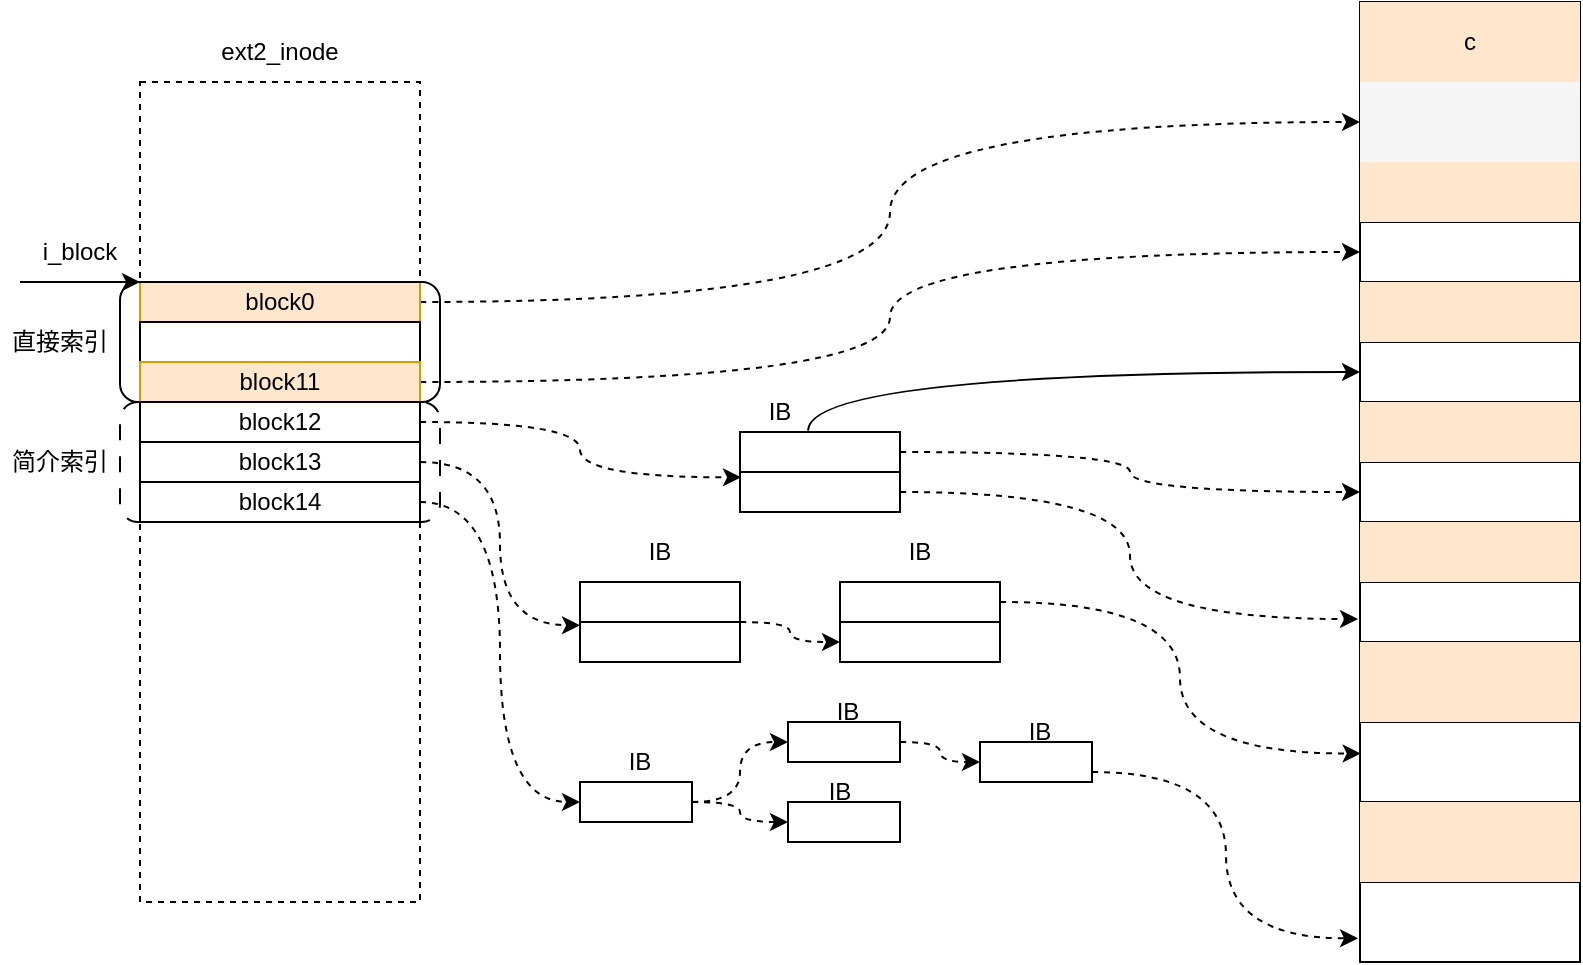 <mxfile version="21.6.8" type="github">
  <diagram name="第 1 页" id="Mk4qZJwuS4O86GVY87Fy">
    <mxGraphModel dx="951" dy="527" grid="1" gridSize="10" guides="1" tooltips="1" connect="1" arrows="1" fold="1" page="1" pageScale="1" pageWidth="827" pageHeight="1169" math="0" shadow="0">
      <root>
        <mxCell id="0" />
        <mxCell id="1" parent="0" />
        <mxCell id="uffVNCG3sJUOk8nG_h7q-1" value="" style="whiteSpace=wrap;html=1;dashed=1;" vertex="1" parent="1">
          <mxGeometry x="80" y="100" width="140" height="410" as="geometry" />
        </mxCell>
        <mxCell id="uffVNCG3sJUOk8nG_h7q-2" value="ext2_inode" style="text;strokeColor=none;align=center;fillColor=none;html=1;verticalAlign=middle;whiteSpace=wrap;rounded=0;" vertex="1" parent="1">
          <mxGeometry x="120" y="70" width="60" height="30" as="geometry" />
        </mxCell>
        <mxCell id="uffVNCG3sJUOk8nG_h7q-43" style="edgeStyle=orthogonalEdgeStyle;rounded=0;orthogonalLoop=1;jettySize=auto;html=1;entryX=0;entryY=0.5;entryDx=0;entryDy=0;curved=1;exitX=1;exitY=0.5;exitDx=0;exitDy=0;dashed=1;" edge="1" parent="1" source="uffVNCG3sJUOk8nG_h7q-3" target="uffVNCG3sJUOk8nG_h7q-21">
          <mxGeometry relative="1" as="geometry" />
        </mxCell>
        <mxCell id="uffVNCG3sJUOk8nG_h7q-3" value="block0" style="rounded=0;whiteSpace=wrap;html=1;fillColor=#ffe6cc;strokeColor=#d79b00;" vertex="1" parent="1">
          <mxGeometry x="80" y="200" width="140" height="20" as="geometry" />
        </mxCell>
        <mxCell id="uffVNCG3sJUOk8nG_h7q-4" value="" style="rounded=0;whiteSpace=wrap;html=1;" vertex="1" parent="1">
          <mxGeometry x="80" y="220" width="140" height="20" as="geometry" />
        </mxCell>
        <mxCell id="uffVNCG3sJUOk8nG_h7q-44" style="edgeStyle=orthogonalEdgeStyle;rounded=0;orthogonalLoop=1;jettySize=auto;html=1;exitX=1;exitY=0.5;exitDx=0;exitDy=0;curved=1;dashed=1;" edge="1" parent="1" source="uffVNCG3sJUOk8nG_h7q-5" target="uffVNCG3sJUOk8nG_h7q-25">
          <mxGeometry relative="1" as="geometry" />
        </mxCell>
        <mxCell id="uffVNCG3sJUOk8nG_h7q-5" value="block11" style="rounded=0;whiteSpace=wrap;html=1;fillColor=#ffe6cc;strokeColor=#d79b00;" vertex="1" parent="1">
          <mxGeometry x="80" y="240" width="140" height="20" as="geometry" />
        </mxCell>
        <mxCell id="uffVNCG3sJUOk8nG_h7q-6" value="" style="rounded=1;whiteSpace=wrap;html=1;fillColor=none;" vertex="1" parent="1">
          <mxGeometry x="70" y="200" width="160" height="60" as="geometry" />
        </mxCell>
        <mxCell id="uffVNCG3sJUOk8nG_h7q-50" style="edgeStyle=orthogonalEdgeStyle;rounded=0;orthogonalLoop=1;jettySize=auto;html=1;exitX=1;exitY=0.5;exitDx=0;exitDy=0;entryX=0.006;entryY=0.133;entryDx=0;entryDy=0;entryPerimeter=0;curved=1;dashed=1;" edge="1" parent="1" source="uffVNCG3sJUOk8nG_h7q-8" target="uffVNCG3sJUOk8nG_h7q-48">
          <mxGeometry relative="1" as="geometry" />
        </mxCell>
        <mxCell id="uffVNCG3sJUOk8nG_h7q-8" value="block12" style="rounded=0;whiteSpace=wrap;html=1;" vertex="1" parent="1">
          <mxGeometry x="80" y="260" width="140" height="20" as="geometry" />
        </mxCell>
        <mxCell id="uffVNCG3sJUOk8nG_h7q-67" style="edgeStyle=orthogonalEdgeStyle;rounded=0;orthogonalLoop=1;jettySize=auto;html=1;exitX=1;exitY=0.5;exitDx=0;exitDy=0;entryX=0;entryY=0.081;entryDx=0;entryDy=0;entryPerimeter=0;dashed=1;curved=1;" edge="1" parent="1" source="uffVNCG3sJUOk8nG_h7q-9" target="uffVNCG3sJUOk8nG_h7q-59">
          <mxGeometry relative="1" as="geometry" />
        </mxCell>
        <mxCell id="uffVNCG3sJUOk8nG_h7q-9" value="block13" style="rounded=0;whiteSpace=wrap;html=1;" vertex="1" parent="1">
          <mxGeometry x="80" y="280" width="140" height="20" as="geometry" />
        </mxCell>
        <mxCell id="uffVNCG3sJUOk8nG_h7q-103" style="edgeStyle=orthogonalEdgeStyle;rounded=0;orthogonalLoop=1;jettySize=auto;html=1;exitX=1;exitY=0.5;exitDx=0;exitDy=0;entryX=0;entryY=0.5;entryDx=0;entryDy=0;curved=1;dashed=1;" edge="1" parent="1" source="uffVNCG3sJUOk8nG_h7q-10" target="uffVNCG3sJUOk8nG_h7q-104">
          <mxGeometry relative="1" as="geometry">
            <mxPoint x="280" y="460.0" as="targetPoint" />
          </mxGeometry>
        </mxCell>
        <mxCell id="uffVNCG3sJUOk8nG_h7q-10" value="block14" style="rounded=0;whiteSpace=wrap;html=1;" vertex="1" parent="1">
          <mxGeometry x="80" y="300" width="140" height="20" as="geometry" />
        </mxCell>
        <mxCell id="uffVNCG3sJUOk8nG_h7q-11" value="" style="rounded=1;whiteSpace=wrap;html=1;fillColor=none;dashed=1;dashPattern=8 8;" vertex="1" parent="1">
          <mxGeometry x="70" y="260" width="160" height="60" as="geometry" />
        </mxCell>
        <mxCell id="uffVNCG3sJUOk8nG_h7q-12" value="" style="edgeStyle=none;orthogonalLoop=1;jettySize=auto;html=1;rounded=0;" edge="1" parent="1">
          <mxGeometry width="80" relative="1" as="geometry">
            <mxPoint x="20" y="200" as="sourcePoint" />
            <mxPoint x="80" y="200" as="targetPoint" />
            <Array as="points" />
          </mxGeometry>
        </mxCell>
        <mxCell id="uffVNCG3sJUOk8nG_h7q-13" value="i_block" style="text;strokeColor=none;align=center;fillColor=none;html=1;verticalAlign=middle;whiteSpace=wrap;rounded=0;" vertex="1" parent="1">
          <mxGeometry x="20" y="170" width="60" height="30" as="geometry" />
        </mxCell>
        <mxCell id="uffVNCG3sJUOk8nG_h7q-14" value="直接索引" style="text;strokeColor=none;align=center;fillColor=none;html=1;verticalAlign=middle;whiteSpace=wrap;rounded=0;" vertex="1" parent="1">
          <mxGeometry x="10" y="215" width="60" height="30" as="geometry" />
        </mxCell>
        <mxCell id="uffVNCG3sJUOk8nG_h7q-16" value="简介索引" style="text;strokeColor=none;align=center;fillColor=none;html=1;verticalAlign=middle;whiteSpace=wrap;rounded=0;" vertex="1" parent="1">
          <mxGeometry x="10" y="275" width="60" height="30" as="geometry" />
        </mxCell>
        <mxCell id="uffVNCG3sJUOk8nG_h7q-18" value="" style="shape=table;startSize=0;container=1;collapsible=0;childLayout=tableLayout;" vertex="1" parent="1">
          <mxGeometry x="690" y="60" width="110" height="480.0" as="geometry" />
        </mxCell>
        <mxCell id="uffVNCG3sJUOk8nG_h7q-19" value="" style="shape=tableRow;horizontal=0;startSize=0;swimlaneHead=0;swimlaneBody=0;strokeColor=inherit;top=0;left=0;bottom=0;right=0;collapsible=0;dropTarget=0;fillColor=none;points=[[0,0.5],[1,0.5]];portConstraint=eastwest;" vertex="1" parent="uffVNCG3sJUOk8nG_h7q-18">
          <mxGeometry width="110" height="40" as="geometry" />
        </mxCell>
        <mxCell id="uffVNCG3sJUOk8nG_h7q-20" value="c" style="shape=partialRectangle;html=1;whiteSpace=wrap;connectable=0;strokeColor=#d79b00;overflow=hidden;fillColor=#ffe6cc;top=0;left=0;bottom=0;right=0;pointerEvents=1;" vertex="1" parent="uffVNCG3sJUOk8nG_h7q-19">
          <mxGeometry width="110" height="40" as="geometry">
            <mxRectangle width="110" height="40" as="alternateBounds" />
          </mxGeometry>
        </mxCell>
        <mxCell id="uffVNCG3sJUOk8nG_h7q-21" value="" style="shape=tableRow;horizontal=0;startSize=0;swimlaneHead=0;swimlaneBody=0;strokeColor=inherit;top=0;left=0;bottom=0;right=0;collapsible=0;dropTarget=0;fillColor=none;points=[[0,0.5],[1,0.5]];portConstraint=eastwest;" vertex="1" parent="uffVNCG3sJUOk8nG_h7q-18">
          <mxGeometry y="40" width="110" height="40" as="geometry" />
        </mxCell>
        <mxCell id="uffVNCG3sJUOk8nG_h7q-22" value="" style="shape=partialRectangle;html=1;whiteSpace=wrap;connectable=0;strokeColor=#666666;overflow=hidden;fillColor=#f5f5f5;top=0;left=0;bottom=0;right=0;pointerEvents=1;fontColor=#333333;" vertex="1" parent="uffVNCG3sJUOk8nG_h7q-21">
          <mxGeometry width="110" height="40" as="geometry">
            <mxRectangle width="110" height="40" as="alternateBounds" />
          </mxGeometry>
        </mxCell>
        <mxCell id="uffVNCG3sJUOk8nG_h7q-23" value="" style="shape=tableRow;horizontal=0;startSize=0;swimlaneHead=0;swimlaneBody=0;strokeColor=inherit;top=0;left=0;bottom=0;right=0;collapsible=0;dropTarget=0;fillColor=none;points=[[0,0.5],[1,0.5]];portConstraint=eastwest;" vertex="1" parent="uffVNCG3sJUOk8nG_h7q-18">
          <mxGeometry y="80" width="110" height="30" as="geometry" />
        </mxCell>
        <mxCell id="uffVNCG3sJUOk8nG_h7q-24" value="" style="shape=partialRectangle;html=1;whiteSpace=wrap;connectable=0;strokeColor=#d79b00;overflow=hidden;fillColor=#ffe6cc;top=0;left=0;bottom=0;right=0;pointerEvents=1;" vertex="1" parent="uffVNCG3sJUOk8nG_h7q-23">
          <mxGeometry width="110" height="30" as="geometry">
            <mxRectangle width="110" height="30" as="alternateBounds" />
          </mxGeometry>
        </mxCell>
        <mxCell id="uffVNCG3sJUOk8nG_h7q-25" value="" style="shape=tableRow;horizontal=0;startSize=0;swimlaneHead=0;swimlaneBody=0;strokeColor=inherit;top=0;left=0;bottom=0;right=0;collapsible=0;dropTarget=0;fillColor=none;points=[[0,0.5],[1,0.5]];portConstraint=eastwest;" vertex="1" parent="uffVNCG3sJUOk8nG_h7q-18">
          <mxGeometry y="110" width="110" height="30" as="geometry" />
        </mxCell>
        <mxCell id="uffVNCG3sJUOk8nG_h7q-26" value="" style="shape=partialRectangle;html=1;whiteSpace=wrap;connectable=0;strokeColor=inherit;overflow=hidden;fillColor=none;top=0;left=0;bottom=0;right=0;pointerEvents=1;" vertex="1" parent="uffVNCG3sJUOk8nG_h7q-25">
          <mxGeometry width="110" height="30" as="geometry">
            <mxRectangle width="110" height="30" as="alternateBounds" />
          </mxGeometry>
        </mxCell>
        <mxCell id="uffVNCG3sJUOk8nG_h7q-27" value="" style="shape=tableRow;horizontal=0;startSize=0;swimlaneHead=0;swimlaneBody=0;strokeColor=inherit;top=0;left=0;bottom=0;right=0;collapsible=0;dropTarget=0;fillColor=none;points=[[0,0.5],[1,0.5]];portConstraint=eastwest;" vertex="1" parent="uffVNCG3sJUOk8nG_h7q-18">
          <mxGeometry y="140" width="110" height="30" as="geometry" />
        </mxCell>
        <mxCell id="uffVNCG3sJUOk8nG_h7q-28" value="" style="shape=partialRectangle;html=1;whiteSpace=wrap;connectable=0;strokeColor=#d79b00;overflow=hidden;fillColor=#ffe6cc;top=0;left=0;bottom=0;right=0;pointerEvents=1;" vertex="1" parent="uffVNCG3sJUOk8nG_h7q-27">
          <mxGeometry width="110" height="30" as="geometry">
            <mxRectangle width="110" height="30" as="alternateBounds" />
          </mxGeometry>
        </mxCell>
        <mxCell id="uffVNCG3sJUOk8nG_h7q-29" value="" style="shape=tableRow;horizontal=0;startSize=0;swimlaneHead=0;swimlaneBody=0;strokeColor=inherit;top=0;left=0;bottom=0;right=0;collapsible=0;dropTarget=0;fillColor=none;points=[[0,0.5],[1,0.5]];portConstraint=eastwest;" vertex="1" parent="uffVNCG3sJUOk8nG_h7q-18">
          <mxGeometry y="170" width="110" height="30" as="geometry" />
        </mxCell>
        <mxCell id="uffVNCG3sJUOk8nG_h7q-30" value="" style="shape=partialRectangle;html=1;whiteSpace=wrap;connectable=0;strokeColor=inherit;overflow=hidden;fillColor=none;top=0;left=0;bottom=0;right=0;pointerEvents=1;dashed=1;dashPattern=8 8;" vertex="1" parent="uffVNCG3sJUOk8nG_h7q-29">
          <mxGeometry width="110" height="30" as="geometry">
            <mxRectangle width="110" height="30" as="alternateBounds" />
          </mxGeometry>
        </mxCell>
        <mxCell id="uffVNCG3sJUOk8nG_h7q-31" value="" style="shape=tableRow;horizontal=0;startSize=0;swimlaneHead=0;swimlaneBody=0;strokeColor=inherit;top=0;left=0;bottom=0;right=0;collapsible=0;dropTarget=0;fillColor=none;points=[[0,0.5],[1,0.5]];portConstraint=eastwest;" vertex="1" parent="uffVNCG3sJUOk8nG_h7q-18">
          <mxGeometry y="200" width="110" height="30" as="geometry" />
        </mxCell>
        <mxCell id="uffVNCG3sJUOk8nG_h7q-32" value="" style="shape=partialRectangle;html=1;whiteSpace=wrap;connectable=0;strokeColor=#d79b00;overflow=hidden;fillColor=#ffe6cc;top=0;left=0;bottom=0;right=0;pointerEvents=1;" vertex="1" parent="uffVNCG3sJUOk8nG_h7q-31">
          <mxGeometry width="110" height="30" as="geometry">
            <mxRectangle width="110" height="30" as="alternateBounds" />
          </mxGeometry>
        </mxCell>
        <mxCell id="uffVNCG3sJUOk8nG_h7q-33" value="" style="shape=tableRow;horizontal=0;startSize=0;swimlaneHead=0;swimlaneBody=0;strokeColor=inherit;top=0;left=0;bottom=0;right=0;collapsible=0;dropTarget=0;fillColor=none;points=[[0,0.5],[1,0.5]];portConstraint=eastwest;" vertex="1" parent="uffVNCG3sJUOk8nG_h7q-18">
          <mxGeometry y="230" width="110" height="30" as="geometry" />
        </mxCell>
        <mxCell id="uffVNCG3sJUOk8nG_h7q-34" value="" style="shape=partialRectangle;html=1;whiteSpace=wrap;connectable=0;strokeColor=inherit;overflow=hidden;fillColor=none;top=0;left=0;bottom=0;right=0;pointerEvents=1;" vertex="1" parent="uffVNCG3sJUOk8nG_h7q-33">
          <mxGeometry width="110" height="30" as="geometry">
            <mxRectangle width="110" height="30" as="alternateBounds" />
          </mxGeometry>
        </mxCell>
        <mxCell id="uffVNCG3sJUOk8nG_h7q-35" value="" style="shape=tableRow;horizontal=0;startSize=0;swimlaneHead=0;swimlaneBody=0;strokeColor=inherit;top=0;left=0;bottom=0;right=0;collapsible=0;dropTarget=0;fillColor=none;points=[[0,0.5],[1,0.5]];portConstraint=eastwest;" vertex="1" parent="uffVNCG3sJUOk8nG_h7q-18">
          <mxGeometry y="260" width="110" height="30" as="geometry" />
        </mxCell>
        <mxCell id="uffVNCG3sJUOk8nG_h7q-36" value="" style="shape=partialRectangle;html=1;whiteSpace=wrap;connectable=0;strokeColor=#d79b00;overflow=hidden;fillColor=#ffe6cc;top=0;left=0;bottom=0;right=0;pointerEvents=1;" vertex="1" parent="uffVNCG3sJUOk8nG_h7q-35">
          <mxGeometry width="110" height="30" as="geometry">
            <mxRectangle width="110" height="30" as="alternateBounds" />
          </mxGeometry>
        </mxCell>
        <mxCell id="uffVNCG3sJUOk8nG_h7q-37" value="" style="shape=tableRow;horizontal=0;startSize=0;swimlaneHead=0;swimlaneBody=0;strokeColor=inherit;top=0;left=0;bottom=0;right=0;collapsible=0;dropTarget=0;fillColor=none;points=[[0,0.5],[1,0.5]];portConstraint=eastwest;" vertex="1" parent="uffVNCG3sJUOk8nG_h7q-18">
          <mxGeometry y="290" width="110" height="30" as="geometry" />
        </mxCell>
        <mxCell id="uffVNCG3sJUOk8nG_h7q-38" value="" style="shape=partialRectangle;html=1;whiteSpace=wrap;connectable=0;strokeColor=inherit;overflow=hidden;fillColor=none;top=0;left=0;bottom=0;right=0;pointerEvents=1;" vertex="1" parent="uffVNCG3sJUOk8nG_h7q-37">
          <mxGeometry width="110" height="30" as="geometry">
            <mxRectangle width="110" height="30" as="alternateBounds" />
          </mxGeometry>
        </mxCell>
        <mxCell id="uffVNCG3sJUOk8nG_h7q-39" value="" style="shape=tableRow;horizontal=0;startSize=0;swimlaneHead=0;swimlaneBody=0;strokeColor=inherit;top=0;left=0;bottom=0;right=0;collapsible=0;dropTarget=0;fillColor=none;points=[[0,0.5],[1,0.5]];portConstraint=eastwest;" vertex="1" parent="uffVNCG3sJUOk8nG_h7q-18">
          <mxGeometry y="320" width="110" height="40" as="geometry" />
        </mxCell>
        <mxCell id="uffVNCG3sJUOk8nG_h7q-40" value="" style="shape=partialRectangle;html=1;whiteSpace=wrap;connectable=0;strokeColor=#d79b00;overflow=hidden;fillColor=#ffe6cc;top=0;left=0;bottom=0;right=0;pointerEvents=1;" vertex="1" parent="uffVNCG3sJUOk8nG_h7q-39">
          <mxGeometry width="110" height="40" as="geometry">
            <mxRectangle width="110" height="40" as="alternateBounds" />
          </mxGeometry>
        </mxCell>
        <mxCell id="uffVNCG3sJUOk8nG_h7q-41" value="" style="shape=tableRow;horizontal=0;startSize=0;swimlaneHead=0;swimlaneBody=0;strokeColor=inherit;top=0;left=0;bottom=0;right=0;collapsible=0;dropTarget=0;fillColor=none;points=[[0,0.5],[1,0.5]];portConstraint=eastwest;" vertex="1" parent="uffVNCG3sJUOk8nG_h7q-18">
          <mxGeometry y="360" width="110" height="40" as="geometry" />
        </mxCell>
        <mxCell id="uffVNCG3sJUOk8nG_h7q-42" value="" style="shape=partialRectangle;html=1;whiteSpace=wrap;connectable=0;strokeColor=inherit;overflow=hidden;fillColor=none;top=0;left=0;bottom=0;right=0;pointerEvents=1;" vertex="1" parent="uffVNCG3sJUOk8nG_h7q-41">
          <mxGeometry width="110" height="40" as="geometry">
            <mxRectangle width="110" height="40" as="alternateBounds" />
          </mxGeometry>
        </mxCell>
        <mxCell id="uffVNCG3sJUOk8nG_h7q-99" style="shape=tableRow;horizontal=0;startSize=0;swimlaneHead=0;swimlaneBody=0;strokeColor=inherit;top=0;left=0;bottom=0;right=0;collapsible=0;dropTarget=0;fillColor=none;points=[[0,0.5],[1,0.5]];portConstraint=eastwest;" vertex="1" parent="uffVNCG3sJUOk8nG_h7q-18">
          <mxGeometry y="400" width="110" height="40" as="geometry" />
        </mxCell>
        <mxCell id="uffVNCG3sJUOk8nG_h7q-100" style="shape=partialRectangle;html=1;whiteSpace=wrap;connectable=0;strokeColor=#d79b00;overflow=hidden;fillColor=#ffe6cc;top=0;left=0;bottom=0;right=0;pointerEvents=1;" vertex="1" parent="uffVNCG3sJUOk8nG_h7q-99">
          <mxGeometry width="110" height="40" as="geometry">
            <mxRectangle width="110" height="40" as="alternateBounds" />
          </mxGeometry>
        </mxCell>
        <mxCell id="uffVNCG3sJUOk8nG_h7q-101" style="shape=tableRow;horizontal=0;startSize=0;swimlaneHead=0;swimlaneBody=0;strokeColor=inherit;top=0;left=0;bottom=0;right=0;collapsible=0;dropTarget=0;fillColor=none;points=[[0,0.5],[1,0.5]];portConstraint=eastwest;" vertex="1" parent="uffVNCG3sJUOk8nG_h7q-18">
          <mxGeometry y="440" width="110" height="40" as="geometry" />
        </mxCell>
        <mxCell id="uffVNCG3sJUOk8nG_h7q-102" style="shape=partialRectangle;html=1;whiteSpace=wrap;connectable=0;strokeColor=inherit;overflow=hidden;fillColor=none;top=0;left=0;bottom=0;right=0;pointerEvents=1;" vertex="1" parent="uffVNCG3sJUOk8nG_h7q-101">
          <mxGeometry width="110" height="40" as="geometry">
            <mxRectangle width="110" height="40" as="alternateBounds" />
          </mxGeometry>
        </mxCell>
        <mxCell id="uffVNCG3sJUOk8nG_h7q-55" style="edgeStyle=orthogonalEdgeStyle;rounded=0;orthogonalLoop=1;jettySize=auto;html=1;exitX=1;exitY=0.75;exitDx=0;exitDy=0;entryX=-0.009;entryY=0.618;entryDx=0;entryDy=0;entryPerimeter=0;dashed=1;curved=1;" edge="1" parent="1" source="uffVNCG3sJUOk8nG_h7q-45" target="uffVNCG3sJUOk8nG_h7q-37">
          <mxGeometry relative="1" as="geometry" />
        </mxCell>
        <mxCell id="uffVNCG3sJUOk8nG_h7q-45" value="" style="shape=table;startSize=0;container=1;collapsible=0;childLayout=tableLayout;" vertex="1" parent="1">
          <mxGeometry x="380" y="275" width="80" height="40.0" as="geometry" />
        </mxCell>
        <mxCell id="uffVNCG3sJUOk8nG_h7q-46" value="" style="shape=tableRow;horizontal=0;startSize=0;swimlaneHead=0;swimlaneBody=0;strokeColor=inherit;top=0;left=0;bottom=0;right=0;collapsible=0;dropTarget=0;fillColor=none;points=[[0,0.5],[1,0.5]];portConstraint=eastwest;" vertex="1" parent="uffVNCG3sJUOk8nG_h7q-45">
          <mxGeometry width="80" height="20" as="geometry" />
        </mxCell>
        <mxCell id="uffVNCG3sJUOk8nG_h7q-47" value="" style="shape=partialRectangle;html=1;whiteSpace=wrap;connectable=0;strokeColor=inherit;overflow=hidden;fillColor=none;top=0;left=0;bottom=0;right=0;pointerEvents=1;" vertex="1" parent="uffVNCG3sJUOk8nG_h7q-46">
          <mxGeometry width="80" height="20" as="geometry">
            <mxRectangle width="80" height="20" as="alternateBounds" />
          </mxGeometry>
        </mxCell>
        <mxCell id="uffVNCG3sJUOk8nG_h7q-48" value="" style="shape=tableRow;horizontal=0;startSize=0;swimlaneHead=0;swimlaneBody=0;strokeColor=inherit;top=0;left=0;bottom=0;right=0;collapsible=0;dropTarget=0;fillColor=none;points=[[0,0.5],[1,0.5]];portConstraint=eastwest;" vertex="1" parent="uffVNCG3sJUOk8nG_h7q-45">
          <mxGeometry y="20" width="80" height="20" as="geometry" />
        </mxCell>
        <mxCell id="uffVNCG3sJUOk8nG_h7q-49" value="" style="shape=partialRectangle;html=1;whiteSpace=wrap;connectable=0;strokeColor=inherit;overflow=hidden;fillColor=none;top=0;left=0;bottom=0;right=0;pointerEvents=1;" vertex="1" parent="uffVNCG3sJUOk8nG_h7q-48">
          <mxGeometry width="80" height="20" as="geometry">
            <mxRectangle width="80" height="20" as="alternateBounds" />
          </mxGeometry>
        </mxCell>
        <mxCell id="uffVNCG3sJUOk8nG_h7q-52" value="" style="edgeStyle=orthogonalEdgeStyle;orthogonalLoop=1;jettySize=auto;html=1;rounded=0;entryX=0;entryY=0.5;entryDx=0;entryDy=0;curved=1;" edge="1" parent="1" target="uffVNCG3sJUOk8nG_h7q-29">
          <mxGeometry width="80" relative="1" as="geometry">
            <mxPoint x="414" y="274.31" as="sourcePoint" />
            <mxPoint x="494" y="274.31" as="targetPoint" />
          </mxGeometry>
        </mxCell>
        <mxCell id="uffVNCG3sJUOk8nG_h7q-53" value="IB" style="text;strokeColor=none;align=center;fillColor=none;html=1;verticalAlign=middle;whiteSpace=wrap;rounded=0;" vertex="1" parent="1">
          <mxGeometry x="370" y="250" width="60" height="30" as="geometry" />
        </mxCell>
        <mxCell id="uffVNCG3sJUOk8nG_h7q-54" style="edgeStyle=orthogonalEdgeStyle;rounded=0;orthogonalLoop=1;jettySize=auto;html=1;entryX=0;entryY=0.5;entryDx=0;entryDy=0;curved=1;dashed=1;" edge="1" parent="1" source="uffVNCG3sJUOk8nG_h7q-46" target="uffVNCG3sJUOk8nG_h7q-33">
          <mxGeometry relative="1" as="geometry" />
        </mxCell>
        <mxCell id="uffVNCG3sJUOk8nG_h7q-69" style="edgeStyle=orthogonalEdgeStyle;rounded=0;orthogonalLoop=1;jettySize=auto;html=1;entryX=0;entryY=0.5;entryDx=0;entryDy=0;dashed=1;curved=1;" edge="1" parent="1" source="uffVNCG3sJUOk8nG_h7q-56" target="uffVNCG3sJUOk8nG_h7q-65">
          <mxGeometry relative="1" as="geometry">
            <mxPoint x="420" y="370.0" as="targetPoint" />
          </mxGeometry>
        </mxCell>
        <mxCell id="uffVNCG3sJUOk8nG_h7q-56" value="" style="shape=table;startSize=0;container=1;collapsible=0;childLayout=tableLayout;" vertex="1" parent="1">
          <mxGeometry x="300" y="350" width="80" height="40.0" as="geometry" />
        </mxCell>
        <mxCell id="uffVNCG3sJUOk8nG_h7q-57" value="" style="shape=tableRow;horizontal=0;startSize=0;swimlaneHead=0;swimlaneBody=0;strokeColor=inherit;top=0;left=0;bottom=0;right=0;collapsible=0;dropTarget=0;fillColor=none;points=[[0,0.5],[1,0.5]];portConstraint=eastwest;" vertex="1" parent="uffVNCG3sJUOk8nG_h7q-56">
          <mxGeometry width="80" height="20" as="geometry" />
        </mxCell>
        <mxCell id="uffVNCG3sJUOk8nG_h7q-58" value="" style="shape=partialRectangle;html=1;whiteSpace=wrap;connectable=0;strokeColor=inherit;overflow=hidden;fillColor=none;top=0;left=0;bottom=0;right=0;pointerEvents=1;" vertex="1" parent="uffVNCG3sJUOk8nG_h7q-57">
          <mxGeometry width="80" height="20" as="geometry">
            <mxRectangle width="80" height="20" as="alternateBounds" />
          </mxGeometry>
        </mxCell>
        <mxCell id="uffVNCG3sJUOk8nG_h7q-59" value="" style="shape=tableRow;horizontal=0;startSize=0;swimlaneHead=0;swimlaneBody=0;strokeColor=inherit;top=0;left=0;bottom=0;right=0;collapsible=0;dropTarget=0;fillColor=none;points=[[0,0.5],[1,0.5]];portConstraint=eastwest;" vertex="1" parent="uffVNCG3sJUOk8nG_h7q-56">
          <mxGeometry y="20" width="80" height="20" as="geometry" />
        </mxCell>
        <mxCell id="uffVNCG3sJUOk8nG_h7q-60" value="" style="shape=partialRectangle;html=1;whiteSpace=wrap;connectable=0;strokeColor=inherit;overflow=hidden;fillColor=none;top=0;left=0;bottom=0;right=0;pointerEvents=1;" vertex="1" parent="uffVNCG3sJUOk8nG_h7q-59">
          <mxGeometry width="80" height="20" as="geometry">
            <mxRectangle width="80" height="20" as="alternateBounds" />
          </mxGeometry>
        </mxCell>
        <mxCell id="uffVNCG3sJUOk8nG_h7q-62" value="" style="shape=table;startSize=0;container=1;collapsible=0;childLayout=tableLayout;" vertex="1" parent="1">
          <mxGeometry x="430" y="350" width="80" height="40.0" as="geometry" />
        </mxCell>
        <mxCell id="uffVNCG3sJUOk8nG_h7q-63" value="" style="shape=tableRow;horizontal=0;startSize=0;swimlaneHead=0;swimlaneBody=0;strokeColor=inherit;top=0;left=0;bottom=0;right=0;collapsible=0;dropTarget=0;fillColor=none;points=[[0,0.5],[1,0.5]];portConstraint=eastwest;" vertex="1" parent="uffVNCG3sJUOk8nG_h7q-62">
          <mxGeometry width="80" height="20" as="geometry" />
        </mxCell>
        <mxCell id="uffVNCG3sJUOk8nG_h7q-64" value="" style="shape=partialRectangle;html=1;whiteSpace=wrap;connectable=0;strokeColor=inherit;overflow=hidden;fillColor=none;top=0;left=0;bottom=0;right=0;pointerEvents=1;" vertex="1" parent="uffVNCG3sJUOk8nG_h7q-63">
          <mxGeometry width="80" height="20" as="geometry">
            <mxRectangle width="80" height="20" as="alternateBounds" />
          </mxGeometry>
        </mxCell>
        <mxCell id="uffVNCG3sJUOk8nG_h7q-65" value="" style="shape=tableRow;horizontal=0;startSize=0;swimlaneHead=0;swimlaneBody=0;strokeColor=inherit;top=0;left=0;bottom=0;right=0;collapsible=0;dropTarget=0;fillColor=none;points=[[0,0.5],[1,0.5]];portConstraint=eastwest;" vertex="1" parent="uffVNCG3sJUOk8nG_h7q-62">
          <mxGeometry y="20" width="80" height="20" as="geometry" />
        </mxCell>
        <mxCell id="uffVNCG3sJUOk8nG_h7q-66" value="" style="shape=partialRectangle;html=1;whiteSpace=wrap;connectable=0;strokeColor=inherit;overflow=hidden;fillColor=none;top=0;left=0;bottom=0;right=0;pointerEvents=1;" vertex="1" parent="uffVNCG3sJUOk8nG_h7q-65">
          <mxGeometry width="80" height="20" as="geometry">
            <mxRectangle width="80" height="20" as="alternateBounds" />
          </mxGeometry>
        </mxCell>
        <mxCell id="uffVNCG3sJUOk8nG_h7q-70" value="IB" style="text;strokeColor=none;align=center;fillColor=none;html=1;verticalAlign=middle;whiteSpace=wrap;rounded=0;" vertex="1" parent="1">
          <mxGeometry x="310" y="320" width="60" height="30" as="geometry" />
        </mxCell>
        <mxCell id="uffVNCG3sJUOk8nG_h7q-71" value="IB" style="text;strokeColor=none;align=center;fillColor=none;html=1;verticalAlign=middle;whiteSpace=wrap;rounded=0;" vertex="1" parent="1">
          <mxGeometry x="440" y="320" width="60" height="30" as="geometry" />
        </mxCell>
        <mxCell id="uffVNCG3sJUOk8nG_h7q-72" style="edgeStyle=orthogonalEdgeStyle;rounded=0;orthogonalLoop=1;jettySize=auto;html=1;entryX=0.003;entryY=0.394;entryDx=0;entryDy=0;entryPerimeter=0;dashed=1;curved=1;" edge="1" parent="1" source="uffVNCG3sJUOk8nG_h7q-63" target="uffVNCG3sJUOk8nG_h7q-41">
          <mxGeometry relative="1" as="geometry" />
        </mxCell>
        <mxCell id="uffVNCG3sJUOk8nG_h7q-107" value="" style="edgeStyle=orthogonalEdgeStyle;rounded=0;orthogonalLoop=1;jettySize=auto;html=1;curved=1;dashed=1;entryX=0;entryY=0.5;entryDx=0;entryDy=0;" edge="1" parent="1" source="uffVNCG3sJUOk8nG_h7q-104" target="uffVNCG3sJUOk8nG_h7q-106">
          <mxGeometry relative="1" as="geometry" />
        </mxCell>
        <mxCell id="uffVNCG3sJUOk8nG_h7q-112" style="edgeStyle=orthogonalEdgeStyle;rounded=0;orthogonalLoop=1;jettySize=auto;html=1;exitX=1;exitY=0.5;exitDx=0;exitDy=0;entryX=0;entryY=0.5;entryDx=0;entryDy=0;dashed=1;curved=1;" edge="1" parent="1" source="uffVNCG3sJUOk8nG_h7q-104" target="uffVNCG3sJUOk8nG_h7q-110">
          <mxGeometry relative="1" as="geometry" />
        </mxCell>
        <mxCell id="uffVNCG3sJUOk8nG_h7q-104" value="" style="rounded=0;whiteSpace=wrap;html=1;" vertex="1" parent="1">
          <mxGeometry x="300" y="450" width="56" height="20" as="geometry" />
        </mxCell>
        <mxCell id="uffVNCG3sJUOk8nG_h7q-113" style="edgeStyle=orthogonalEdgeStyle;rounded=0;orthogonalLoop=1;jettySize=auto;html=1;exitX=1;exitY=0.5;exitDx=0;exitDy=0;entryX=0;entryY=0.5;entryDx=0;entryDy=0;curved=1;dashed=1;" edge="1" parent="1" source="uffVNCG3sJUOk8nG_h7q-106" target="uffVNCG3sJUOk8nG_h7q-111">
          <mxGeometry relative="1" as="geometry" />
        </mxCell>
        <mxCell id="uffVNCG3sJUOk8nG_h7q-106" value="" style="rounded=0;whiteSpace=wrap;html=1;" vertex="1" parent="1">
          <mxGeometry x="404" y="420" width="56" height="20" as="geometry" />
        </mxCell>
        <mxCell id="uffVNCG3sJUOk8nG_h7q-110" value="" style="rounded=0;whiteSpace=wrap;html=1;" vertex="1" parent="1">
          <mxGeometry x="404" y="460" width="56" height="20" as="geometry" />
        </mxCell>
        <mxCell id="uffVNCG3sJUOk8nG_h7q-114" style="edgeStyle=orthogonalEdgeStyle;rounded=0;orthogonalLoop=1;jettySize=auto;html=1;exitX=1;exitY=0.75;exitDx=0;exitDy=0;entryX=-0.009;entryY=0.704;entryDx=0;entryDy=0;entryPerimeter=0;curved=1;dashed=1;" edge="1" parent="1" source="uffVNCG3sJUOk8nG_h7q-111" target="uffVNCG3sJUOk8nG_h7q-101">
          <mxGeometry relative="1" as="geometry" />
        </mxCell>
        <mxCell id="uffVNCG3sJUOk8nG_h7q-111" value="" style="rounded=0;whiteSpace=wrap;html=1;" vertex="1" parent="1">
          <mxGeometry x="500" y="430" width="56" height="20" as="geometry" />
        </mxCell>
        <mxCell id="uffVNCG3sJUOk8nG_h7q-115" value="IB" style="text;strokeColor=none;align=center;fillColor=none;html=1;verticalAlign=middle;whiteSpace=wrap;rounded=0;" vertex="1" parent="1">
          <mxGeometry x="300" y="425" width="60" height="30" as="geometry" />
        </mxCell>
        <mxCell id="uffVNCG3sJUOk8nG_h7q-116" value="IB" style="text;strokeColor=none;align=center;fillColor=none;html=1;verticalAlign=middle;whiteSpace=wrap;rounded=0;" vertex="1" parent="1">
          <mxGeometry x="404" y="400" width="60" height="30" as="geometry" />
        </mxCell>
        <mxCell id="uffVNCG3sJUOk8nG_h7q-117" value="IB" style="text;strokeColor=none;align=center;fillColor=none;html=1;verticalAlign=middle;whiteSpace=wrap;rounded=0;" vertex="1" parent="1">
          <mxGeometry x="400" y="440" width="60" height="30" as="geometry" />
        </mxCell>
        <mxCell id="uffVNCG3sJUOk8nG_h7q-118" value="IB" style="text;strokeColor=none;align=center;fillColor=none;html=1;verticalAlign=middle;whiteSpace=wrap;rounded=0;" vertex="1" parent="1">
          <mxGeometry x="500" y="410" width="60" height="30" as="geometry" />
        </mxCell>
      </root>
    </mxGraphModel>
  </diagram>
</mxfile>
